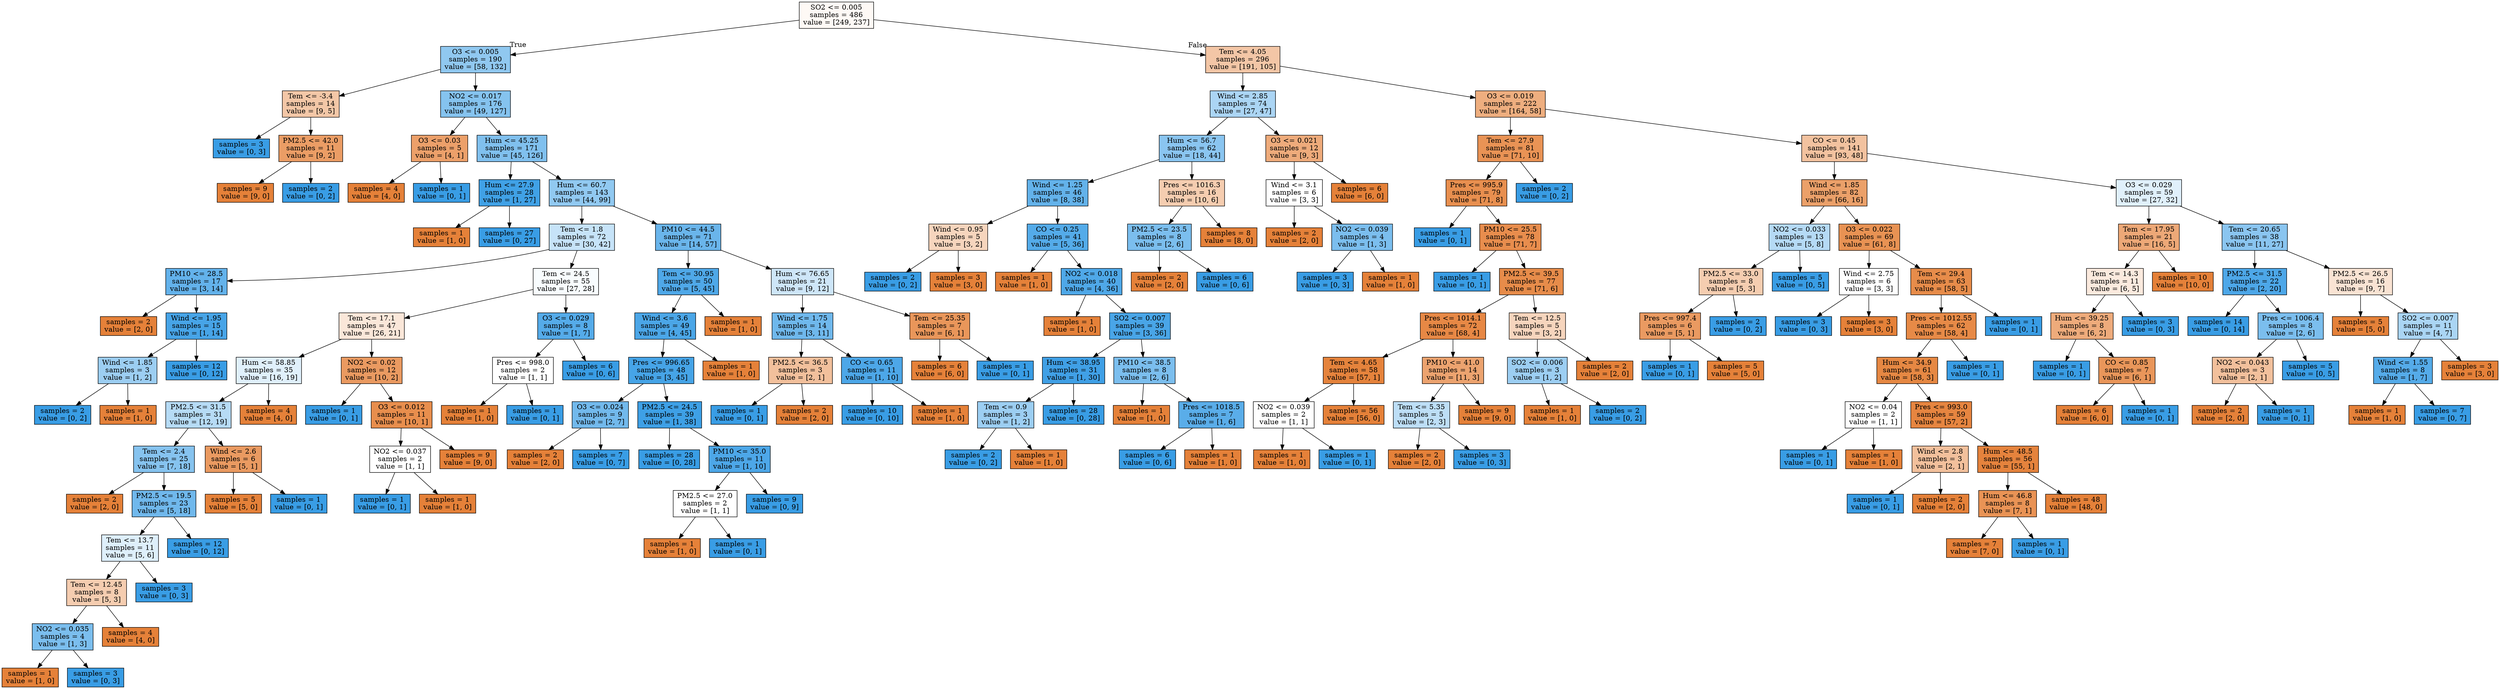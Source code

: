 digraph Tree {
node [shape=box, style="filled", color="black"] ;
0 [label="SO2 <= 0.005\nsamples = 486\nvalue = [249, 237]", fillcolor="#fef9f5"] ;
1 [label="O3 <= 0.005\nsamples = 190\nvalue = [58, 132]", fillcolor="#90c8f0"] ;
0 -> 1 [labeldistance=2.5, labelangle=45, headlabel="True"] ;
2 [label="Tem <= -3.4\nsamples = 14\nvalue = [9, 5]", fillcolor="#f3c7a7"] ;
1 -> 2 ;
3 [label="samples = 3\nvalue = [0, 3]", fillcolor="#399de5"] ;
2 -> 3 ;
4 [label="PM2.5 <= 42.0\nsamples = 11\nvalue = [9, 2]", fillcolor="#eb9d65"] ;
2 -> 4 ;
5 [label="samples = 9\nvalue = [9, 0]", fillcolor="#e58139"] ;
4 -> 5 ;
6 [label="samples = 2\nvalue = [0, 2]", fillcolor="#399de5"] ;
4 -> 6 ;
7 [label="NO2 <= 0.017\nsamples = 176\nvalue = [49, 127]", fillcolor="#85c3ef"] ;
1 -> 7 ;
8 [label="O3 <= 0.03\nsamples = 5\nvalue = [4, 1]", fillcolor="#eca06a"] ;
7 -> 8 ;
9 [label="samples = 4\nvalue = [4, 0]", fillcolor="#e58139"] ;
8 -> 9 ;
10 [label="samples = 1\nvalue = [0, 1]", fillcolor="#399de5"] ;
8 -> 10 ;
11 [label="Hum <= 45.25\nsamples = 171\nvalue = [45, 126]", fillcolor="#80c0ee"] ;
7 -> 11 ;
12 [label="Hum <= 27.9\nsamples = 28\nvalue = [1, 27]", fillcolor="#40a1e6"] ;
11 -> 12 ;
13 [label="samples = 1\nvalue = [1, 0]", fillcolor="#e58139"] ;
12 -> 13 ;
14 [label="samples = 27\nvalue = [0, 27]", fillcolor="#399de5"] ;
12 -> 14 ;
15 [label="Hum <= 60.7\nsamples = 143\nvalue = [44, 99]", fillcolor="#91c9f1"] ;
11 -> 15 ;
16 [label="Tem <= 1.8\nsamples = 72\nvalue = [30, 42]", fillcolor="#c6e3f8"] ;
15 -> 16 ;
17 [label="PM10 <= 28.5\nsamples = 17\nvalue = [3, 14]", fillcolor="#63b2eb"] ;
16 -> 17 ;
18 [label="samples = 2\nvalue = [2, 0]", fillcolor="#e58139"] ;
17 -> 18 ;
19 [label="Wind <= 1.95\nsamples = 15\nvalue = [1, 14]", fillcolor="#47a4e7"] ;
17 -> 19 ;
20 [label="Wind <= 1.85\nsamples = 3\nvalue = [1, 2]", fillcolor="#9ccef2"] ;
19 -> 20 ;
21 [label="samples = 2\nvalue = [0, 2]", fillcolor="#399de5"] ;
20 -> 21 ;
22 [label="samples = 1\nvalue = [1, 0]", fillcolor="#e58139"] ;
20 -> 22 ;
23 [label="samples = 12\nvalue = [0, 12]", fillcolor="#399de5"] ;
19 -> 23 ;
24 [label="Tem <= 24.5\nsamples = 55\nvalue = [27, 28]", fillcolor="#f8fcfe"] ;
16 -> 24 ;
25 [label="Tem <= 17.1\nsamples = 47\nvalue = [26, 21]", fillcolor="#fae7d9"] ;
24 -> 25 ;
26 [label="Hum <= 58.85\nsamples = 35\nvalue = [16, 19]", fillcolor="#e0f0fb"] ;
25 -> 26 ;
27 [label="PM2.5 <= 31.5\nsamples = 31\nvalue = [12, 19]", fillcolor="#b6dbf5"] ;
26 -> 27 ;
28 [label="Tem <= 2.4\nsamples = 25\nvalue = [7, 18]", fillcolor="#86c3ef"] ;
27 -> 28 ;
29 [label="samples = 2\nvalue = [2, 0]", fillcolor="#e58139"] ;
28 -> 29 ;
30 [label="PM2.5 <= 19.5\nsamples = 23\nvalue = [5, 18]", fillcolor="#70b8ec"] ;
28 -> 30 ;
31 [label="Tem <= 13.7\nsamples = 11\nvalue = [5, 6]", fillcolor="#deeffb"] ;
30 -> 31 ;
32 [label="Tem <= 12.45\nsamples = 8\nvalue = [5, 3]", fillcolor="#f5cdb0"] ;
31 -> 32 ;
33 [label="NO2 <= 0.035\nsamples = 4\nvalue = [1, 3]", fillcolor="#7bbeee"] ;
32 -> 33 ;
34 [label="samples = 1\nvalue = [1, 0]", fillcolor="#e58139"] ;
33 -> 34 ;
35 [label="samples = 3\nvalue = [0, 3]", fillcolor="#399de5"] ;
33 -> 35 ;
36 [label="samples = 4\nvalue = [4, 0]", fillcolor="#e58139"] ;
32 -> 36 ;
37 [label="samples = 3\nvalue = [0, 3]", fillcolor="#399de5"] ;
31 -> 37 ;
38 [label="samples = 12\nvalue = [0, 12]", fillcolor="#399de5"] ;
30 -> 38 ;
39 [label="Wind <= 2.6\nsamples = 6\nvalue = [5, 1]", fillcolor="#ea9a61"] ;
27 -> 39 ;
40 [label="samples = 5\nvalue = [5, 0]", fillcolor="#e58139"] ;
39 -> 40 ;
41 [label="samples = 1\nvalue = [0, 1]", fillcolor="#399de5"] ;
39 -> 41 ;
42 [label="samples = 4\nvalue = [4, 0]", fillcolor="#e58139"] ;
26 -> 42 ;
43 [label="NO2 <= 0.02\nsamples = 12\nvalue = [10, 2]", fillcolor="#ea9a61"] ;
25 -> 43 ;
44 [label="samples = 1\nvalue = [0, 1]", fillcolor="#399de5"] ;
43 -> 44 ;
45 [label="O3 <= 0.012\nsamples = 11\nvalue = [10, 1]", fillcolor="#e88e4d"] ;
43 -> 45 ;
46 [label="NO2 <= 0.037\nsamples = 2\nvalue = [1, 1]", fillcolor="#ffffff"] ;
45 -> 46 ;
47 [label="samples = 1\nvalue = [0, 1]", fillcolor="#399de5"] ;
46 -> 47 ;
48 [label="samples = 1\nvalue = [1, 0]", fillcolor="#e58139"] ;
46 -> 48 ;
49 [label="samples = 9\nvalue = [9, 0]", fillcolor="#e58139"] ;
45 -> 49 ;
50 [label="O3 <= 0.029\nsamples = 8\nvalue = [1, 7]", fillcolor="#55abe9"] ;
24 -> 50 ;
51 [label="Pres <= 998.0\nsamples = 2\nvalue = [1, 1]", fillcolor="#ffffff"] ;
50 -> 51 ;
52 [label="samples = 1\nvalue = [1, 0]", fillcolor="#e58139"] ;
51 -> 52 ;
53 [label="samples = 1\nvalue = [0, 1]", fillcolor="#399de5"] ;
51 -> 53 ;
54 [label="samples = 6\nvalue = [0, 6]", fillcolor="#399de5"] ;
50 -> 54 ;
55 [label="PM10 <= 44.5\nsamples = 71\nvalue = [14, 57]", fillcolor="#6ab5eb"] ;
15 -> 55 ;
56 [label="Tem <= 30.95\nsamples = 50\nvalue = [5, 45]", fillcolor="#4fa8e8"] ;
55 -> 56 ;
57 [label="Wind <= 3.6\nsamples = 49\nvalue = [4, 45]", fillcolor="#4ba6e7"] ;
56 -> 57 ;
58 [label="Pres <= 996.65\nsamples = 48\nvalue = [3, 45]", fillcolor="#46a4e7"] ;
57 -> 58 ;
59 [label="O3 <= 0.024\nsamples = 9\nvalue = [2, 7]", fillcolor="#72b9ec"] ;
58 -> 59 ;
60 [label="samples = 2\nvalue = [2, 0]", fillcolor="#e58139"] ;
59 -> 60 ;
61 [label="samples = 7\nvalue = [0, 7]", fillcolor="#399de5"] ;
59 -> 61 ;
62 [label="PM2.5 <= 24.5\nsamples = 39\nvalue = [1, 38]", fillcolor="#3ea0e6"] ;
58 -> 62 ;
63 [label="samples = 28\nvalue = [0, 28]", fillcolor="#399de5"] ;
62 -> 63 ;
64 [label="PM10 <= 35.0\nsamples = 11\nvalue = [1, 10]", fillcolor="#4da7e8"] ;
62 -> 64 ;
65 [label="PM2.5 <= 27.0\nsamples = 2\nvalue = [1, 1]", fillcolor="#ffffff"] ;
64 -> 65 ;
66 [label="samples = 1\nvalue = [1, 0]", fillcolor="#e58139"] ;
65 -> 66 ;
67 [label="samples = 1\nvalue = [0, 1]", fillcolor="#399de5"] ;
65 -> 67 ;
68 [label="samples = 9\nvalue = [0, 9]", fillcolor="#399de5"] ;
64 -> 68 ;
69 [label="samples = 1\nvalue = [1, 0]", fillcolor="#e58139"] ;
57 -> 69 ;
70 [label="samples = 1\nvalue = [1, 0]", fillcolor="#e58139"] ;
56 -> 70 ;
71 [label="Hum <= 76.65\nsamples = 21\nvalue = [9, 12]", fillcolor="#cee6f8"] ;
55 -> 71 ;
72 [label="Wind <= 1.75\nsamples = 14\nvalue = [3, 11]", fillcolor="#6fb8ec"] ;
71 -> 72 ;
73 [label="PM2.5 <= 36.5\nsamples = 3\nvalue = [2, 1]", fillcolor="#f2c09c"] ;
72 -> 73 ;
74 [label="samples = 1\nvalue = [0, 1]", fillcolor="#399de5"] ;
73 -> 74 ;
75 [label="samples = 2\nvalue = [2, 0]", fillcolor="#e58139"] ;
73 -> 75 ;
76 [label="CO <= 0.65\nsamples = 11\nvalue = [1, 10]", fillcolor="#4da7e8"] ;
72 -> 76 ;
77 [label="samples = 10\nvalue = [0, 10]", fillcolor="#399de5"] ;
76 -> 77 ;
78 [label="samples = 1\nvalue = [1, 0]", fillcolor="#e58139"] ;
76 -> 78 ;
79 [label="Tem <= 25.35\nsamples = 7\nvalue = [6, 1]", fillcolor="#e9965a"] ;
71 -> 79 ;
80 [label="samples = 6\nvalue = [6, 0]", fillcolor="#e58139"] ;
79 -> 80 ;
81 [label="samples = 1\nvalue = [0, 1]", fillcolor="#399de5"] ;
79 -> 81 ;
82 [label="Tem <= 4.05\nsamples = 296\nvalue = [191, 105]", fillcolor="#f3c6a6"] ;
0 -> 82 [labeldistance=2.5, labelangle=-45, headlabel="False"] ;
83 [label="Wind <= 2.85\nsamples = 74\nvalue = [27, 47]", fillcolor="#abd5f4"] ;
82 -> 83 ;
84 [label="Hum <= 56.7\nsamples = 62\nvalue = [18, 44]", fillcolor="#8ac5f0"] ;
83 -> 84 ;
85 [label="Wind <= 1.25\nsamples = 46\nvalue = [8, 38]", fillcolor="#63b2ea"] ;
84 -> 85 ;
86 [label="Wind <= 0.95\nsamples = 5\nvalue = [3, 2]", fillcolor="#f6d5bd"] ;
85 -> 86 ;
87 [label="samples = 2\nvalue = [0, 2]", fillcolor="#399de5"] ;
86 -> 87 ;
88 [label="samples = 3\nvalue = [3, 0]", fillcolor="#e58139"] ;
86 -> 88 ;
89 [label="CO <= 0.25\nsamples = 41\nvalue = [5, 36]", fillcolor="#54abe9"] ;
85 -> 89 ;
90 [label="samples = 1\nvalue = [1, 0]", fillcolor="#e58139"] ;
89 -> 90 ;
91 [label="NO2 <= 0.018\nsamples = 40\nvalue = [4, 36]", fillcolor="#4fa8e8"] ;
89 -> 91 ;
92 [label="samples = 1\nvalue = [1, 0]", fillcolor="#e58139"] ;
91 -> 92 ;
93 [label="SO2 <= 0.007\nsamples = 39\nvalue = [3, 36]", fillcolor="#49a5e7"] ;
91 -> 93 ;
94 [label="Hum <= 38.95\nsamples = 31\nvalue = [1, 30]", fillcolor="#40a0e6"] ;
93 -> 94 ;
95 [label="Tem <= 0.9\nsamples = 3\nvalue = [1, 2]", fillcolor="#9ccef2"] ;
94 -> 95 ;
96 [label="samples = 2\nvalue = [0, 2]", fillcolor="#399de5"] ;
95 -> 96 ;
97 [label="samples = 1\nvalue = [1, 0]", fillcolor="#e58139"] ;
95 -> 97 ;
98 [label="samples = 28\nvalue = [0, 28]", fillcolor="#399de5"] ;
94 -> 98 ;
99 [label="PM10 <= 38.5\nsamples = 8\nvalue = [2, 6]", fillcolor="#7bbeee"] ;
93 -> 99 ;
100 [label="samples = 1\nvalue = [1, 0]", fillcolor="#e58139"] ;
99 -> 100 ;
101 [label="Pres <= 1018.5\nsamples = 7\nvalue = [1, 6]", fillcolor="#5aade9"] ;
99 -> 101 ;
102 [label="samples = 6\nvalue = [0, 6]", fillcolor="#399de5"] ;
101 -> 102 ;
103 [label="samples = 1\nvalue = [1, 0]", fillcolor="#e58139"] ;
101 -> 103 ;
104 [label="Pres <= 1016.3\nsamples = 16\nvalue = [10, 6]", fillcolor="#f5cdb0"] ;
84 -> 104 ;
105 [label="PM2.5 <= 23.5\nsamples = 8\nvalue = [2, 6]", fillcolor="#7bbeee"] ;
104 -> 105 ;
106 [label="samples = 2\nvalue = [2, 0]", fillcolor="#e58139"] ;
105 -> 106 ;
107 [label="samples = 6\nvalue = [0, 6]", fillcolor="#399de5"] ;
105 -> 107 ;
108 [label="samples = 8\nvalue = [8, 0]", fillcolor="#e58139"] ;
104 -> 108 ;
109 [label="O3 <= 0.021\nsamples = 12\nvalue = [9, 3]", fillcolor="#eeab7b"] ;
83 -> 109 ;
110 [label="Wind <= 3.1\nsamples = 6\nvalue = [3, 3]", fillcolor="#ffffff"] ;
109 -> 110 ;
111 [label="samples = 2\nvalue = [2, 0]", fillcolor="#e58139"] ;
110 -> 111 ;
112 [label="NO2 <= 0.039\nsamples = 4\nvalue = [1, 3]", fillcolor="#7bbeee"] ;
110 -> 112 ;
113 [label="samples = 3\nvalue = [0, 3]", fillcolor="#399de5"] ;
112 -> 113 ;
114 [label="samples = 1\nvalue = [1, 0]", fillcolor="#e58139"] ;
112 -> 114 ;
115 [label="samples = 6\nvalue = [6, 0]", fillcolor="#e58139"] ;
109 -> 115 ;
116 [label="O3 <= 0.019\nsamples = 222\nvalue = [164, 58]", fillcolor="#eeae7f"] ;
82 -> 116 ;
117 [label="Tem <= 27.9\nsamples = 81\nvalue = [71, 10]", fillcolor="#e99355"] ;
116 -> 117 ;
118 [label="Pres <= 995.9\nsamples = 79\nvalue = [71, 8]", fillcolor="#e88f4f"] ;
117 -> 118 ;
119 [label="samples = 1\nvalue = [0, 1]", fillcolor="#399de5"] ;
118 -> 119 ;
120 [label="PM10 <= 25.5\nsamples = 78\nvalue = [71, 7]", fillcolor="#e88d4d"] ;
118 -> 120 ;
121 [label="samples = 1\nvalue = [0, 1]", fillcolor="#399de5"] ;
120 -> 121 ;
122 [label="PM2.5 <= 39.5\nsamples = 77\nvalue = [71, 6]", fillcolor="#e78c4a"] ;
120 -> 122 ;
123 [label="Pres <= 1014.1\nsamples = 72\nvalue = [68, 4]", fillcolor="#e78845"] ;
122 -> 123 ;
124 [label="Tem <= 4.65\nsamples = 58\nvalue = [57, 1]", fillcolor="#e5833c"] ;
123 -> 124 ;
125 [label="NO2 <= 0.039\nsamples = 2\nvalue = [1, 1]", fillcolor="#ffffff"] ;
124 -> 125 ;
126 [label="samples = 1\nvalue = [1, 0]", fillcolor="#e58139"] ;
125 -> 126 ;
127 [label="samples = 1\nvalue = [0, 1]", fillcolor="#399de5"] ;
125 -> 127 ;
128 [label="samples = 56\nvalue = [56, 0]", fillcolor="#e58139"] ;
124 -> 128 ;
129 [label="PM10 <= 41.0\nsamples = 14\nvalue = [11, 3]", fillcolor="#eca36f"] ;
123 -> 129 ;
130 [label="Tem <= 5.35\nsamples = 5\nvalue = [2, 3]", fillcolor="#bddef6"] ;
129 -> 130 ;
131 [label="samples = 2\nvalue = [2, 0]", fillcolor="#e58139"] ;
130 -> 131 ;
132 [label="samples = 3\nvalue = [0, 3]", fillcolor="#399de5"] ;
130 -> 132 ;
133 [label="samples = 9\nvalue = [9, 0]", fillcolor="#e58139"] ;
129 -> 133 ;
134 [label="Tem <= 12.5\nsamples = 5\nvalue = [3, 2]", fillcolor="#f6d5bd"] ;
122 -> 134 ;
135 [label="SO2 <= 0.006\nsamples = 3\nvalue = [1, 2]", fillcolor="#9ccef2"] ;
134 -> 135 ;
136 [label="samples = 1\nvalue = [1, 0]", fillcolor="#e58139"] ;
135 -> 136 ;
137 [label="samples = 2\nvalue = [0, 2]", fillcolor="#399de5"] ;
135 -> 137 ;
138 [label="samples = 2\nvalue = [2, 0]", fillcolor="#e58139"] ;
134 -> 138 ;
139 [label="samples = 2\nvalue = [0, 2]", fillcolor="#399de5"] ;
117 -> 139 ;
140 [label="CO <= 0.45\nsamples = 141\nvalue = [93, 48]", fillcolor="#f2c29f"] ;
116 -> 140 ;
141 [label="Wind <= 1.85\nsamples = 82\nvalue = [66, 16]", fillcolor="#eba069"] ;
140 -> 141 ;
142 [label="NO2 <= 0.033\nsamples = 13\nvalue = [5, 8]", fillcolor="#b5daf5"] ;
141 -> 142 ;
143 [label="PM2.5 <= 33.0\nsamples = 8\nvalue = [5, 3]", fillcolor="#f5cdb0"] ;
142 -> 143 ;
144 [label="Pres <= 997.4\nsamples = 6\nvalue = [5, 1]", fillcolor="#ea9a61"] ;
143 -> 144 ;
145 [label="samples = 1\nvalue = [0, 1]", fillcolor="#399de5"] ;
144 -> 145 ;
146 [label="samples = 5\nvalue = [5, 0]", fillcolor="#e58139"] ;
144 -> 146 ;
147 [label="samples = 2\nvalue = [0, 2]", fillcolor="#399de5"] ;
143 -> 147 ;
148 [label="samples = 5\nvalue = [0, 5]", fillcolor="#399de5"] ;
142 -> 148 ;
149 [label="O3 <= 0.022\nsamples = 69\nvalue = [61, 8]", fillcolor="#e89253"] ;
141 -> 149 ;
150 [label="Wind <= 2.75\nsamples = 6\nvalue = [3, 3]", fillcolor="#ffffff"] ;
149 -> 150 ;
151 [label="samples = 3\nvalue = [0, 3]", fillcolor="#399de5"] ;
150 -> 151 ;
152 [label="samples = 3\nvalue = [3, 0]", fillcolor="#e58139"] ;
150 -> 152 ;
153 [label="Tem <= 29.4\nsamples = 63\nvalue = [58, 5]", fillcolor="#e78c4a"] ;
149 -> 153 ;
154 [label="Pres <= 1012.55\nsamples = 62\nvalue = [58, 4]", fillcolor="#e78a47"] ;
153 -> 154 ;
155 [label="Hum <= 34.9\nsamples = 61\nvalue = [58, 3]", fillcolor="#e68843"] ;
154 -> 155 ;
156 [label="NO2 <= 0.04\nsamples = 2\nvalue = [1, 1]", fillcolor="#ffffff"] ;
155 -> 156 ;
157 [label="samples = 1\nvalue = [0, 1]", fillcolor="#399de5"] ;
156 -> 157 ;
158 [label="samples = 1\nvalue = [1, 0]", fillcolor="#e58139"] ;
156 -> 158 ;
159 [label="Pres <= 993.0\nsamples = 59\nvalue = [57, 2]", fillcolor="#e68540"] ;
155 -> 159 ;
160 [label="Wind <= 2.8\nsamples = 3\nvalue = [2, 1]", fillcolor="#f2c09c"] ;
159 -> 160 ;
161 [label="samples = 1\nvalue = [0, 1]", fillcolor="#399de5"] ;
160 -> 161 ;
162 [label="samples = 2\nvalue = [2, 0]", fillcolor="#e58139"] ;
160 -> 162 ;
163 [label="Hum <= 48.5\nsamples = 56\nvalue = [55, 1]", fillcolor="#e5833d"] ;
159 -> 163 ;
164 [label="Hum <= 46.8\nsamples = 8\nvalue = [7, 1]", fillcolor="#e99355"] ;
163 -> 164 ;
165 [label="samples = 7\nvalue = [7, 0]", fillcolor="#e58139"] ;
164 -> 165 ;
166 [label="samples = 1\nvalue = [0, 1]", fillcolor="#399de5"] ;
164 -> 166 ;
167 [label="samples = 48\nvalue = [48, 0]", fillcolor="#e58139"] ;
163 -> 167 ;
168 [label="samples = 1\nvalue = [0, 1]", fillcolor="#399de5"] ;
154 -> 168 ;
169 [label="samples = 1\nvalue = [0, 1]", fillcolor="#399de5"] ;
153 -> 169 ;
170 [label="O3 <= 0.029\nsamples = 59\nvalue = [27, 32]", fillcolor="#e0f0fb"] ;
140 -> 170 ;
171 [label="Tem <= 17.95\nsamples = 21\nvalue = [16, 5]", fillcolor="#eda877"] ;
170 -> 171 ;
172 [label="Tem <= 14.3\nsamples = 11\nvalue = [6, 5]", fillcolor="#fbeade"] ;
171 -> 172 ;
173 [label="Hum <= 39.25\nsamples = 8\nvalue = [6, 2]", fillcolor="#eeab7b"] ;
172 -> 173 ;
174 [label="samples = 1\nvalue = [0, 1]", fillcolor="#399de5"] ;
173 -> 174 ;
175 [label="CO <= 0.85\nsamples = 7\nvalue = [6, 1]", fillcolor="#e9965a"] ;
173 -> 175 ;
176 [label="samples = 6\nvalue = [6, 0]", fillcolor="#e58139"] ;
175 -> 176 ;
177 [label="samples = 1\nvalue = [0, 1]", fillcolor="#399de5"] ;
175 -> 177 ;
178 [label="samples = 3\nvalue = [0, 3]", fillcolor="#399de5"] ;
172 -> 178 ;
179 [label="samples = 10\nvalue = [10, 0]", fillcolor="#e58139"] ;
171 -> 179 ;
180 [label="Tem <= 20.65\nsamples = 38\nvalue = [11, 27]", fillcolor="#8ac5f0"] ;
170 -> 180 ;
181 [label="PM2.5 <= 31.5\nsamples = 22\nvalue = [2, 20]", fillcolor="#4da7e8"] ;
180 -> 181 ;
182 [label="samples = 14\nvalue = [0, 14]", fillcolor="#399de5"] ;
181 -> 182 ;
183 [label="Pres <= 1006.4\nsamples = 8\nvalue = [2, 6]", fillcolor="#7bbeee"] ;
181 -> 183 ;
184 [label="NO2 <= 0.043\nsamples = 3\nvalue = [2, 1]", fillcolor="#f2c09c"] ;
183 -> 184 ;
185 [label="samples = 2\nvalue = [2, 0]", fillcolor="#e58139"] ;
184 -> 185 ;
186 [label="samples = 1\nvalue = [0, 1]", fillcolor="#399de5"] ;
184 -> 186 ;
187 [label="samples = 5\nvalue = [0, 5]", fillcolor="#399de5"] ;
183 -> 187 ;
188 [label="PM2.5 <= 26.5\nsamples = 16\nvalue = [9, 7]", fillcolor="#f9e3d3"] ;
180 -> 188 ;
189 [label="samples = 5\nvalue = [5, 0]", fillcolor="#e58139"] ;
188 -> 189 ;
190 [label="SO2 <= 0.007\nsamples = 11\nvalue = [4, 7]", fillcolor="#aad5f4"] ;
188 -> 190 ;
191 [label="Wind <= 1.55\nsamples = 8\nvalue = [1, 7]", fillcolor="#55abe9"] ;
190 -> 191 ;
192 [label="samples = 1\nvalue = [1, 0]", fillcolor="#e58139"] ;
191 -> 192 ;
193 [label="samples = 7\nvalue = [0, 7]", fillcolor="#399de5"] ;
191 -> 193 ;
194 [label="samples = 3\nvalue = [3, 0]", fillcolor="#e58139"] ;
190 -> 194 ;
}